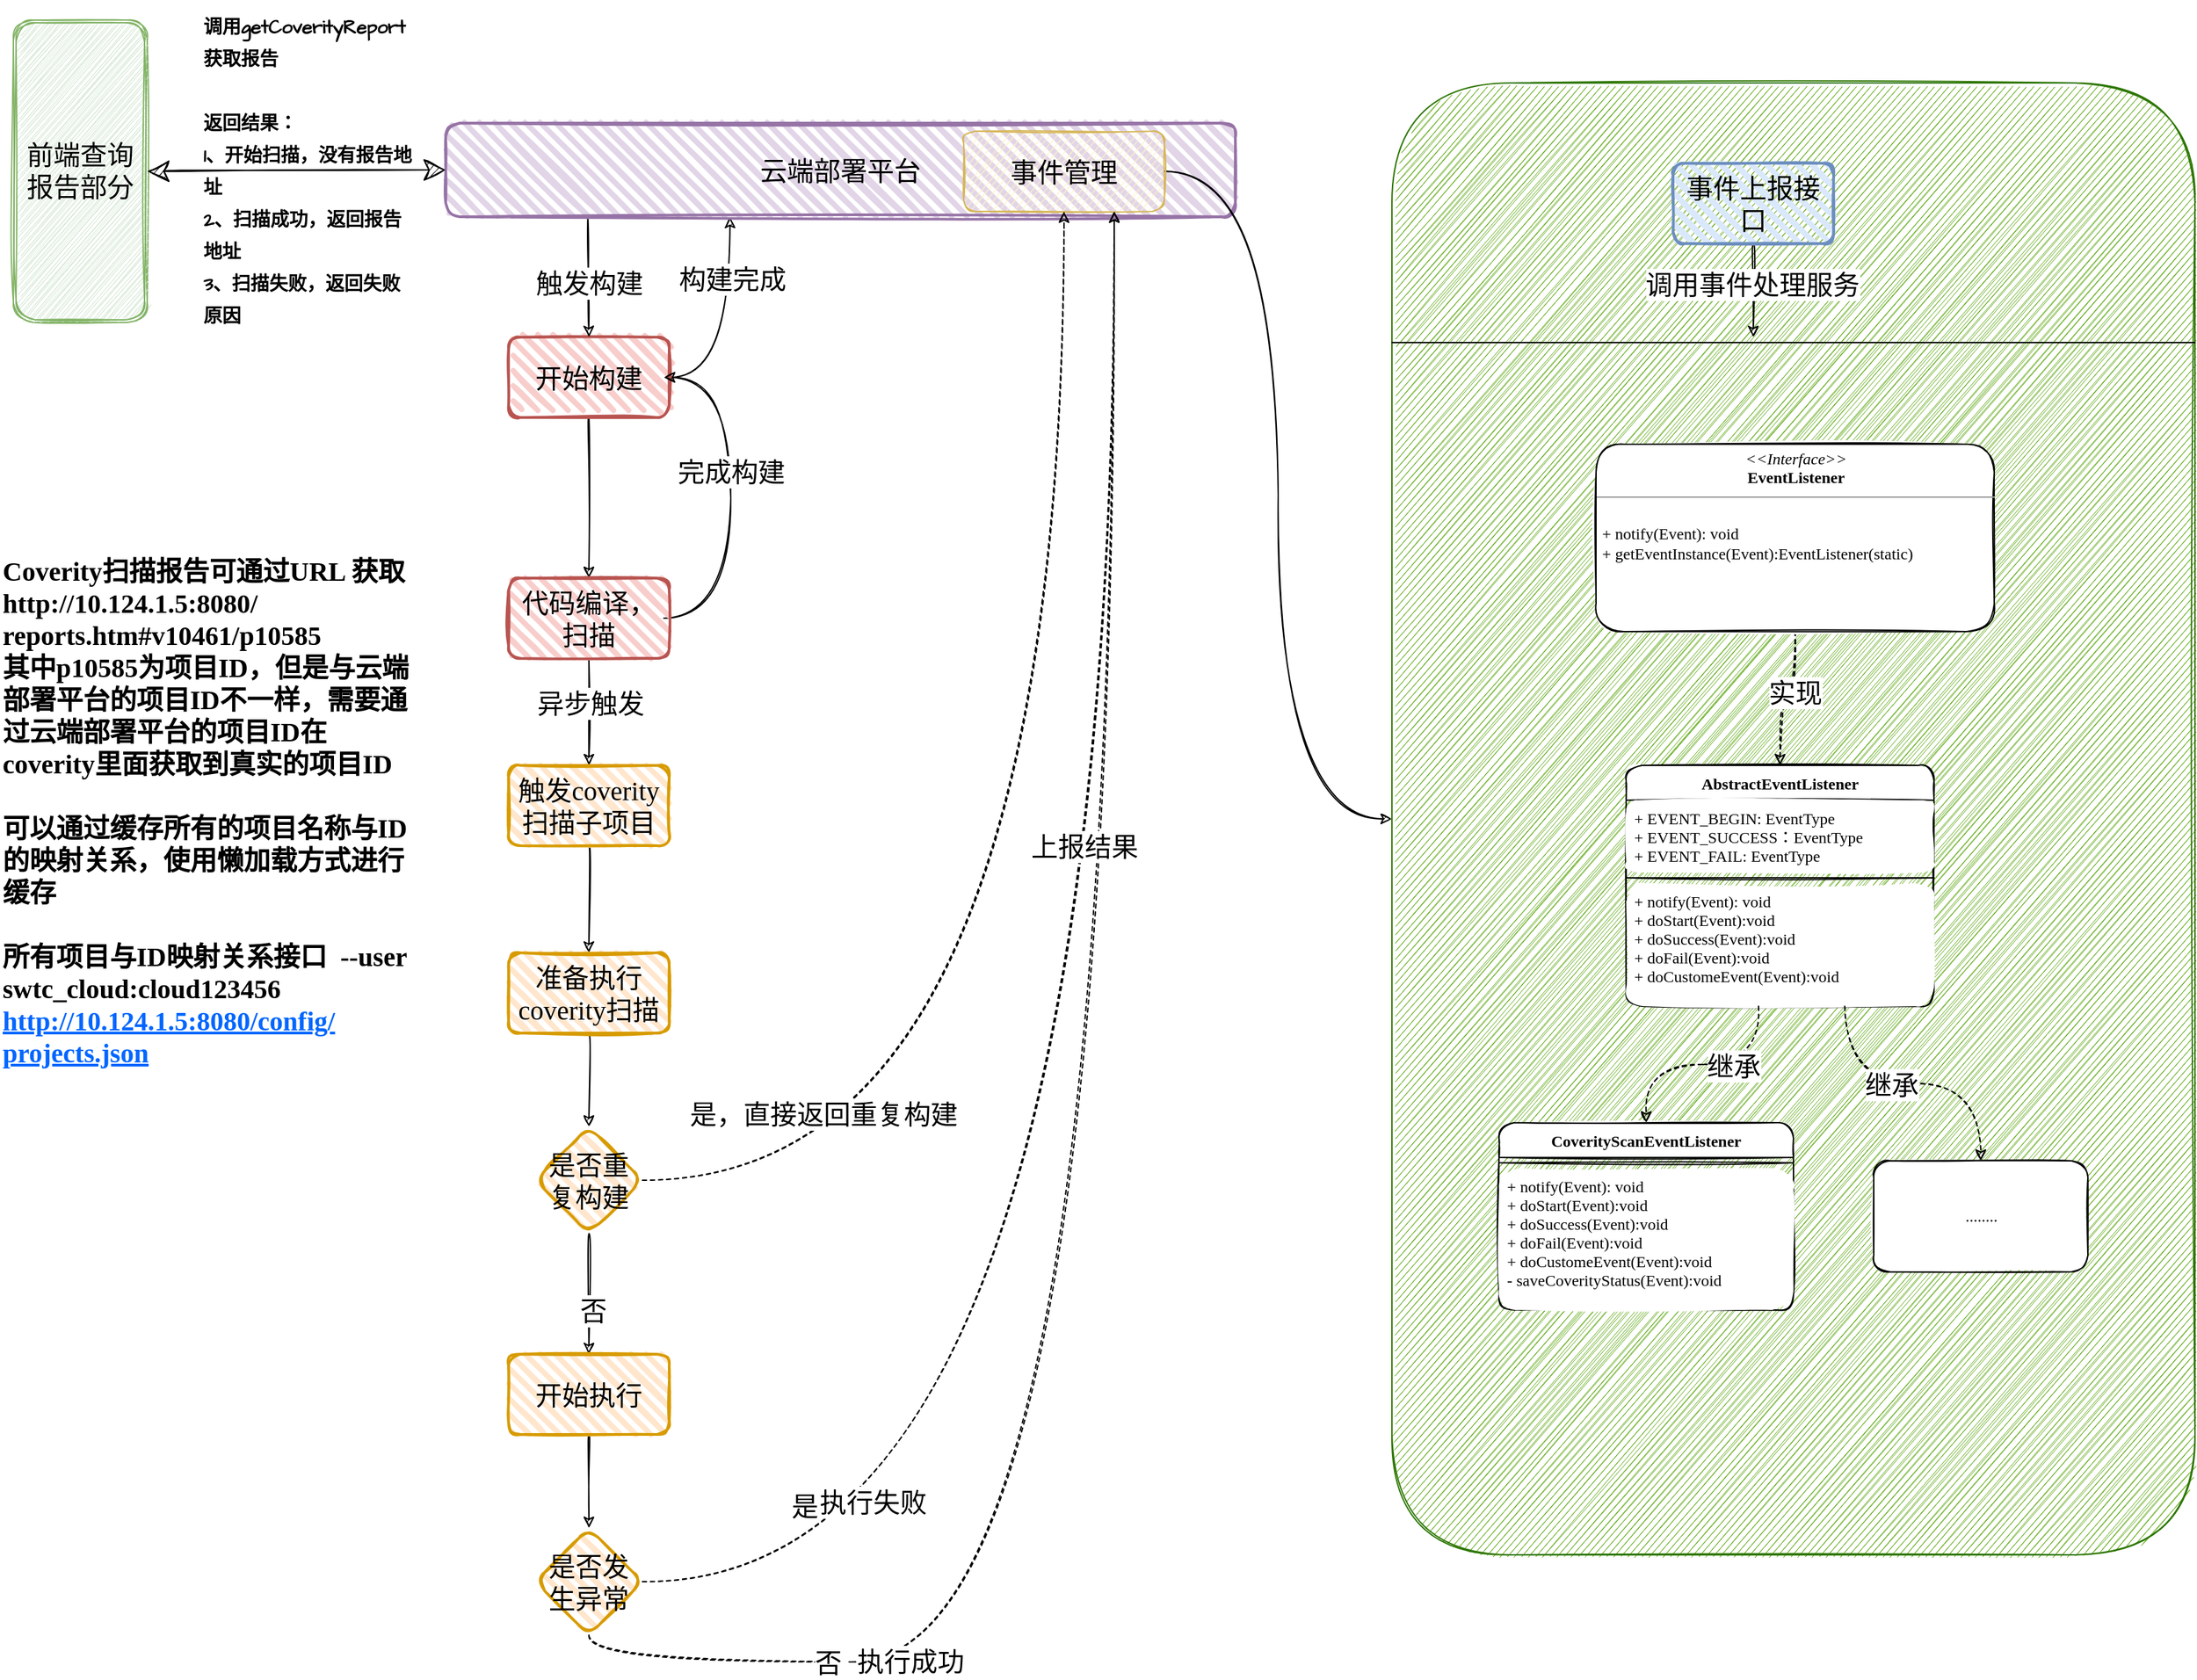<mxfile version="20.2.4" type="github">
  <diagram id="gDYkzvTyDBVPJkNko_rk" name="第 1 页">
    <mxGraphModel dx="3410" dy="1298" grid="1" gridSize="10" guides="1" tooltips="1" connect="1" arrows="1" fold="1" page="1" pageScale="1" pageWidth="827" pageHeight="1169" math="0" shadow="0">
      <root>
        <mxCell id="0" />
        <mxCell id="1" parent="0" />
        <mxCell id="RvMpkgv8Pfe3NWQdaYyJ-1" value="Coverity扫描报告可通过URL 获取&lt;br style=&quot;font-size: 20px;&quot;&gt;http://10.124.1.5:8080/&lt;br style=&quot;font-size: 20px;&quot;&gt;reports.htm#v10461/p10585&lt;br style=&quot;font-size: 20px;&quot;&gt;其中p10585为项目ID，但是与云端部署平台的项目ID不一样，需要通过云端部署平台的项目ID在coverity里面获取到真实的项目ID&lt;br style=&quot;font-size: 20px;&quot;&gt;&lt;br style=&quot;font-size: 20px;&quot;&gt;可以通过缓存所有的项目名称与ID的映射关系，使用懒加载方式进行缓存&lt;br style=&quot;font-size: 20px;&quot;&gt;&lt;br style=&quot;font-size: 20px;&quot;&gt;所有项目与ID映射关系接口&amp;nbsp;&amp;nbsp;--user swtc_cloud:cloud123456&lt;br style=&quot;font-size: 20px;&quot;&gt;&lt;a style=&quot;margin: 0px; padding: 0px; box-sizing: border-box; background-color: rgb(255, 255, 255); font-size: 20px; color: rgb(0, 102, 255);&quot; target=&quot;_blank&quot;&gt;http://10.124.1.5:8080/config/&lt;br style=&quot;font-size: 20px;&quot;&gt;projects.json&lt;br style=&quot;font-size: 20px;&quot;&gt;&lt;br style=&quot;font-size: 20px;&quot;&gt;&lt;/a&gt;" style="text;html=1;strokeColor=none;fillColor=none;align=left;verticalAlign=middle;rounded=1;fontFamily=Comic Sans MS;sketch=1;fontSize=20;whiteSpace=wrap;fontStyle=1" vertex="1" parent="1">
          <mxGeometry x="-200" y="455.5" width="310" height="500" as="geometry" />
        </mxCell>
        <mxCell id="RvMpkgv8Pfe3NWQdaYyJ-4" value="" style="edgeStyle=orthogonalEdgeStyle;rounded=1;orthogonalLoop=1;jettySize=auto;html=1;fontFamily=Comic Sans MS;sketch=1;curved=1;fontSize=20;" edge="1" parent="1" source="RvMpkgv8Pfe3NWQdaYyJ-2" target="RvMpkgv8Pfe3NWQdaYyJ-3">
          <mxGeometry relative="1" as="geometry" />
        </mxCell>
        <mxCell id="RvMpkgv8Pfe3NWQdaYyJ-15" style="edgeStyle=orthogonalEdgeStyle;rounded=1;orthogonalLoop=1;jettySize=auto;html=1;exitX=1;exitY=0.5;exitDx=0;exitDy=0;entryX=0.36;entryY=1;entryDx=0;entryDy=0;entryPerimeter=0;fontFamily=Comic Sans MS;sketch=1;curved=1;fontSize=20;" edge="1" parent="1" source="RvMpkgv8Pfe3NWQdaYyJ-2" target="RvMpkgv8Pfe3NWQdaYyJ-11">
          <mxGeometry relative="1" as="geometry" />
        </mxCell>
        <mxCell id="RvMpkgv8Pfe3NWQdaYyJ-16" value="构建完成" style="edgeLabel;html=1;align=center;verticalAlign=middle;resizable=0;points=[];fontFamily=Comic Sans MS;rounded=1;sketch=1;fontSize=20;" vertex="1" connectable="0" parent="RvMpkgv8Pfe3NWQdaYyJ-15">
          <mxGeometry x="0.444" y="-1" relative="1" as="geometry">
            <mxPoint as="offset" />
          </mxGeometry>
        </mxCell>
        <mxCell id="RvMpkgv8Pfe3NWQdaYyJ-2" value="开始构建" style="rounded=1;whiteSpace=wrap;html=1;strokeWidth=2;fillWeight=4;hachureGap=8;hachureAngle=45;fillColor=#f8cecc;sketch=1;strokeColor=#b85450;fontFamily=Comic Sans MS;fontSize=20;" vertex="1" parent="1">
          <mxGeometry x="180" y="340" width="120" height="60" as="geometry" />
        </mxCell>
        <mxCell id="RvMpkgv8Pfe3NWQdaYyJ-6" value="" style="edgeStyle=orthogonalEdgeStyle;rounded=1;orthogonalLoop=1;jettySize=auto;html=1;fontFamily=Comic Sans MS;sketch=1;curved=1;fontSize=20;" edge="1" parent="1" source="RvMpkgv8Pfe3NWQdaYyJ-3" target="RvMpkgv8Pfe3NWQdaYyJ-5">
          <mxGeometry relative="1" as="geometry">
            <Array as="points">
              <mxPoint x="240" y="610" />
              <mxPoint x="240" y="610" />
            </Array>
          </mxGeometry>
        </mxCell>
        <mxCell id="RvMpkgv8Pfe3NWQdaYyJ-41" value="异步触发" style="edgeLabel;html=1;align=center;verticalAlign=middle;resizable=0;points=[];fontFamily=Comic Sans MS;rounded=1;sketch=1;fontSize=20;" vertex="1" connectable="0" parent="RvMpkgv8Pfe3NWQdaYyJ-6">
          <mxGeometry x="-0.176" y="1" relative="1" as="geometry">
            <mxPoint as="offset" />
          </mxGeometry>
        </mxCell>
        <mxCell id="RvMpkgv8Pfe3NWQdaYyJ-7" style="edgeStyle=orthogonalEdgeStyle;rounded=1;orthogonalLoop=1;jettySize=auto;html=1;exitX=1;exitY=0.5;exitDx=0;exitDy=0;entryX=1;entryY=0.5;entryDx=0;entryDy=0;fontFamily=Comic Sans MS;sketch=1;curved=1;fontSize=20;" edge="1" parent="1">
          <mxGeometry relative="1" as="geometry">
            <mxPoint x="296" y="550" as="sourcePoint" />
            <mxPoint x="296" y="370" as="targetPoint" />
            <Array as="points">
              <mxPoint x="346" y="550" />
              <mxPoint x="346" y="370" />
            </Array>
          </mxGeometry>
        </mxCell>
        <mxCell id="RvMpkgv8Pfe3NWQdaYyJ-8" value="完成构建" style="edgeLabel;html=1;align=center;verticalAlign=middle;resizable=0;points=[];fontFamily=Comic Sans MS;rounded=1;sketch=1;fontSize=20;" vertex="1" connectable="0" parent="RvMpkgv8Pfe3NWQdaYyJ-7">
          <mxGeometry x="0.144" relative="1" as="geometry">
            <mxPoint as="offset" />
          </mxGeometry>
        </mxCell>
        <mxCell id="RvMpkgv8Pfe3NWQdaYyJ-3" value="代码编译，扫描" style="rounded=1;whiteSpace=wrap;html=1;strokeWidth=2;fillWeight=4;hachureGap=8;hachureAngle=45;fillColor=#f8cecc;sketch=1;strokeColor=#b85450;fontFamily=Comic Sans MS;fontSize=20;" vertex="1" parent="1">
          <mxGeometry x="180" y="520" width="120" height="60" as="geometry" />
        </mxCell>
        <mxCell id="RvMpkgv8Pfe3NWQdaYyJ-19" value="" style="edgeStyle=orthogonalEdgeStyle;rounded=1;orthogonalLoop=1;jettySize=auto;html=1;fontFamily=Comic Sans MS;sketch=1;curved=1;fontSize=20;" edge="1" parent="1" source="RvMpkgv8Pfe3NWQdaYyJ-5" target="RvMpkgv8Pfe3NWQdaYyJ-18">
          <mxGeometry relative="1" as="geometry" />
        </mxCell>
        <mxCell id="RvMpkgv8Pfe3NWQdaYyJ-5" value="触发coverity扫描子项目" style="whiteSpace=wrap;html=1;fillColor=#ffe6cc;strokeColor=#d79b00;rounded=1;strokeWidth=2;fillWeight=4;hachureGap=8;hachureAngle=45;sketch=1;fontFamily=Comic Sans MS;fontSize=20;" vertex="1" parent="1">
          <mxGeometry x="180" y="660" width="120" height="60" as="geometry" />
        </mxCell>
        <mxCell id="RvMpkgv8Pfe3NWQdaYyJ-13" style="edgeStyle=orthogonalEdgeStyle;rounded=1;orthogonalLoop=1;jettySize=auto;html=1;exitX=0.18;exitY=1;exitDx=0;exitDy=0;exitPerimeter=0;entryX=0.5;entryY=0;entryDx=0;entryDy=0;fontFamily=Comic Sans MS;sketch=1;curved=1;fontSize=20;" edge="1" parent="1" source="RvMpkgv8Pfe3NWQdaYyJ-11" target="RvMpkgv8Pfe3NWQdaYyJ-2">
          <mxGeometry relative="1" as="geometry" />
        </mxCell>
        <mxCell id="RvMpkgv8Pfe3NWQdaYyJ-14" value="触发构建" style="edgeLabel;html=1;align=center;verticalAlign=middle;resizable=0;points=[];fontFamily=Comic Sans MS;rounded=1;sketch=1;fontSize=20;" vertex="1" connectable="0" parent="RvMpkgv8Pfe3NWQdaYyJ-13">
          <mxGeometry x="0.091" relative="1" as="geometry">
            <mxPoint as="offset" />
          </mxGeometry>
        </mxCell>
        <mxCell id="RvMpkgv8Pfe3NWQdaYyJ-11" value="云端部署平台" style="rounded=1;whiteSpace=wrap;html=1;strokeWidth=2;fillWeight=4;hachureGap=8;hachureAngle=45;fillColor=#e1d5e7;sketch=1;strokeColor=#9673a6;points=[[0,0,0,0,0],[0,0.26,0,0,0],[0,0.5,0,0,0],[0,0.74,0,0,0],[0,1,0,0,0],[0.09,1,0,0,0],[0.18,1,0,0,0],[0.25,0,0,0,0],[0.25,1,0,0,0],[0.27,1,0,0,0],[0.36,1,0,0,0],[0.45,1,0,0,0],[0.5,0,0,0,0],[0.5,1,0,0,0],[0.55,1,0,0,0],[0.64,1,0,0,0],[0.73,1,0,0,0],[0.75,0,0,0,0],[0.75,1,0,0,0],[0.82,1,0,0,0],[0.91,1,0,0,0],[1,0,0,0,0],[1,0.26,0,0,0],[1,0.5,0,0,0],[1,0.76,0,0,0],[1,1,0,0,0]];fontFamily=Comic Sans MS;fontSize=20;" vertex="1" parent="1">
          <mxGeometry x="133" y="180" width="590" height="70" as="geometry" />
        </mxCell>
        <mxCell id="RvMpkgv8Pfe3NWQdaYyJ-64" style="edgeStyle=orthogonalEdgeStyle;rounded=1;orthogonalLoop=1;jettySize=auto;html=1;exitX=1;exitY=0.5;exitDx=0;exitDy=0;entryX=0;entryY=0.5;entryDx=0;entryDy=0;fontFamily=Comic Sans MS;sketch=1;curved=1;" edge="1" parent="1" source="RvMpkgv8Pfe3NWQdaYyJ-17" target="RvMpkgv8Pfe3NWQdaYyJ-43">
          <mxGeometry relative="1" as="geometry" />
        </mxCell>
        <mxCell id="RvMpkgv8Pfe3NWQdaYyJ-17" value="事件管理" style="rounded=1;whiteSpace=wrap;html=1;fillColor=#fff2cc;strokeColor=#d6b656;fontFamily=Comic Sans MS;sketch=1;fontSize=20;" vertex="1" parent="1">
          <mxGeometry x="520" y="186" width="150" height="60" as="geometry" />
        </mxCell>
        <mxCell id="RvMpkgv8Pfe3NWQdaYyJ-21" value="" style="edgeStyle=orthogonalEdgeStyle;rounded=1;orthogonalLoop=1;jettySize=auto;html=1;fontFamily=Comic Sans MS;sketch=1;curved=1;fontSize=20;" edge="1" parent="1" source="RvMpkgv8Pfe3NWQdaYyJ-18" target="RvMpkgv8Pfe3NWQdaYyJ-20">
          <mxGeometry relative="1" as="geometry" />
        </mxCell>
        <mxCell id="RvMpkgv8Pfe3NWQdaYyJ-18" value="准备执行coverity扫描" style="whiteSpace=wrap;html=1;fillColor=#ffe6cc;strokeColor=#d79b00;rounded=1;strokeWidth=2;fillWeight=4;hachureGap=8;hachureAngle=45;sketch=1;fontFamily=Comic Sans MS;fontSize=20;" vertex="1" parent="1">
          <mxGeometry x="180" y="800" width="120" height="60" as="geometry" />
        </mxCell>
        <mxCell id="RvMpkgv8Pfe3NWQdaYyJ-23" value="" style="edgeStyle=orthogonalEdgeStyle;rounded=1;orthogonalLoop=1;jettySize=auto;html=1;fontFamily=Comic Sans MS;sketch=1;curved=1;fontSize=20;" edge="1" parent="1" source="RvMpkgv8Pfe3NWQdaYyJ-20" target="RvMpkgv8Pfe3NWQdaYyJ-22">
          <mxGeometry relative="1" as="geometry" />
        </mxCell>
        <mxCell id="RvMpkgv8Pfe3NWQdaYyJ-40" value="否" style="edgeLabel;html=1;align=center;verticalAlign=middle;resizable=0;points=[];fontFamily=Comic Sans MS;rounded=1;sketch=1;fontSize=20;" vertex="1" connectable="0" parent="RvMpkgv8Pfe3NWQdaYyJ-23">
          <mxGeometry x="0.253" y="3" relative="1" as="geometry">
            <mxPoint as="offset" />
          </mxGeometry>
        </mxCell>
        <mxCell id="RvMpkgv8Pfe3NWQdaYyJ-29" style="edgeStyle=orthogonalEdgeStyle;rounded=1;orthogonalLoop=1;jettySize=auto;html=1;exitX=1;exitY=0.5;exitDx=0;exitDy=0;dashed=1;fontFamily=Comic Sans MS;sketch=1;curved=1;fontSize=20;" edge="1" parent="1" source="RvMpkgv8Pfe3NWQdaYyJ-20" target="RvMpkgv8Pfe3NWQdaYyJ-17">
          <mxGeometry relative="1" as="geometry" />
        </mxCell>
        <mxCell id="RvMpkgv8Pfe3NWQdaYyJ-39" value="是，直接返回重复构建" style="edgeLabel;html=1;align=center;verticalAlign=middle;resizable=0;points=[];fontFamily=Comic Sans MS;rounded=1;sketch=1;fontSize=20;" vertex="1" connectable="0" parent="RvMpkgv8Pfe3NWQdaYyJ-29">
          <mxGeometry x="-0.737" y="4" relative="1" as="geometry">
            <mxPoint x="-2" y="-46" as="offset" />
          </mxGeometry>
        </mxCell>
        <mxCell id="RvMpkgv8Pfe3NWQdaYyJ-20" value="是否重复构建" style="rhombus;whiteSpace=wrap;html=1;fillColor=#ffe6cc;strokeColor=#d79b00;rounded=1;strokeWidth=2;fillWeight=4;hachureGap=8;hachureAngle=45;sketch=1;fontFamily=Comic Sans MS;fontSize=20;" vertex="1" parent="1">
          <mxGeometry x="200" y="930" width="80" height="80" as="geometry" />
        </mxCell>
        <mxCell id="RvMpkgv8Pfe3NWQdaYyJ-27" value="" style="edgeStyle=orthogonalEdgeStyle;rounded=1;orthogonalLoop=1;jettySize=auto;html=1;fontFamily=Comic Sans MS;sketch=1;curved=1;fontSize=20;" edge="1" parent="1" source="RvMpkgv8Pfe3NWQdaYyJ-22" target="RvMpkgv8Pfe3NWQdaYyJ-26">
          <mxGeometry relative="1" as="geometry" />
        </mxCell>
        <mxCell id="RvMpkgv8Pfe3NWQdaYyJ-22" value="开始执行" style="whiteSpace=wrap;html=1;fillColor=#ffe6cc;strokeColor=#d79b00;rounded=1;strokeWidth=2;fillWeight=4;hachureGap=8;hachureAngle=45;sketch=1;fontFamily=Comic Sans MS;fontSize=20;" vertex="1" parent="1">
          <mxGeometry x="180" y="1100" width="120" height="60" as="geometry" />
        </mxCell>
        <mxCell id="RvMpkgv8Pfe3NWQdaYyJ-28" style="edgeStyle=orthogonalEdgeStyle;rounded=1;orthogonalLoop=1;jettySize=auto;html=1;exitX=1;exitY=0.5;exitDx=0;exitDy=0;entryX=0.75;entryY=1;entryDx=0;entryDy=0;dashed=1;fontFamily=Comic Sans MS;sketch=1;curved=1;" edge="1" parent="1" source="RvMpkgv8Pfe3NWQdaYyJ-26" target="RvMpkgv8Pfe3NWQdaYyJ-17">
          <mxGeometry relative="1" as="geometry" />
        </mxCell>
        <mxCell id="RvMpkgv8Pfe3NWQdaYyJ-34" value="是" style="edgeLabel;html=1;align=center;verticalAlign=middle;resizable=0;points=[];fontFamily=Comic Sans MS;rounded=1;sketch=1;fontSize=20;" vertex="1" connectable="0" parent="RvMpkgv8Pfe3NWQdaYyJ-28">
          <mxGeometry x="-0.796" y="1" relative="1" as="geometry">
            <mxPoint x="-20" y="-56" as="offset" />
          </mxGeometry>
        </mxCell>
        <mxCell id="RvMpkgv8Pfe3NWQdaYyJ-37" value="执行失败" style="edgeLabel;html=1;align=center;verticalAlign=middle;resizable=0;points=[];fontFamily=Comic Sans MS;rounded=1;sketch=1;fontSize=20;" vertex="1" connectable="0" parent="RvMpkgv8Pfe3NWQdaYyJ-28">
          <mxGeometry x="-0.721" y="4" relative="1" as="geometry">
            <mxPoint x="-20" y="-56" as="offset" />
          </mxGeometry>
        </mxCell>
        <mxCell id="RvMpkgv8Pfe3NWQdaYyJ-33" style="edgeStyle=orthogonalEdgeStyle;rounded=1;orthogonalLoop=1;jettySize=auto;html=1;exitX=0.5;exitY=1;exitDx=0;exitDy=0;entryX=0.75;entryY=1;entryDx=0;entryDy=0;dashed=1;fontFamily=Comic Sans MS;sketch=1;curved=1;" edge="1" parent="1" source="RvMpkgv8Pfe3NWQdaYyJ-26" target="RvMpkgv8Pfe3NWQdaYyJ-17">
          <mxGeometry relative="1" as="geometry" />
        </mxCell>
        <mxCell id="RvMpkgv8Pfe3NWQdaYyJ-35" value="否&amp;nbsp;" style="edgeLabel;html=1;align=center;verticalAlign=middle;resizable=0;points=[];fontFamily=Comic Sans MS;rounded=1;sketch=1;fontSize=20;" vertex="1" connectable="0" parent="RvMpkgv8Pfe3NWQdaYyJ-33">
          <mxGeometry x="-0.732" relative="1" as="geometry">
            <mxPoint as="offset" />
          </mxGeometry>
        </mxCell>
        <mxCell id="RvMpkgv8Pfe3NWQdaYyJ-36" value="上报结果" style="edgeLabel;html=1;align=center;verticalAlign=middle;resizable=0;points=[];fontFamily=Comic Sans MS;rounded=1;sketch=1;fontSize=20;" vertex="1" connectable="0" parent="RvMpkgv8Pfe3NWQdaYyJ-33">
          <mxGeometry x="-0.028" relative="1" as="geometry">
            <mxPoint x="-23" y="-295" as="offset" />
          </mxGeometry>
        </mxCell>
        <mxCell id="RvMpkgv8Pfe3NWQdaYyJ-38" value="执行成功" style="edgeLabel;html=1;align=center;verticalAlign=middle;resizable=0;points=[];fontFamily=Comic Sans MS;rounded=1;sketch=1;fontSize=20;" vertex="1" connectable="0" parent="RvMpkgv8Pfe3NWQdaYyJ-33">
          <mxGeometry x="-0.653" y="1" relative="1" as="geometry">
            <mxPoint as="offset" />
          </mxGeometry>
        </mxCell>
        <mxCell id="RvMpkgv8Pfe3NWQdaYyJ-26" value="是否发生异常" style="rhombus;whiteSpace=wrap;html=1;fillColor=#ffe6cc;strokeColor=#d79b00;rounded=1;strokeWidth=2;fillWeight=4;hachureGap=8;hachureAngle=45;sketch=1;fontFamily=Comic Sans MS;fontSize=20;" vertex="1" parent="1">
          <mxGeometry x="200" y="1230" width="80" height="80" as="geometry" />
        </mxCell>
        <mxCell id="RvMpkgv8Pfe3NWQdaYyJ-43" value="" style="rounded=1;whiteSpace=wrap;html=1;fontFamily=Comic Sans MS;sketch=1;fillColor=#60a917;fontColor=#ffffff;strokeColor=#2D7600;" vertex="1" parent="1">
          <mxGeometry x="840" y="150" width="600" height="1100" as="geometry" />
        </mxCell>
        <mxCell id="RvMpkgv8Pfe3NWQdaYyJ-67" style="edgeStyle=orthogonalEdgeStyle;rounded=1;orthogonalLoop=1;jettySize=auto;html=1;exitX=0.5;exitY=1;exitDx=0;exitDy=0;entryX=0.45;entryY=0;entryDx=0;entryDy=0;entryPerimeter=0;fontFamily=Comic Sans MS;sketch=1;curved=1;" edge="1" parent="1" source="RvMpkgv8Pfe3NWQdaYyJ-44" target="RvMpkgv8Pfe3NWQdaYyJ-63">
          <mxGeometry relative="1" as="geometry" />
        </mxCell>
        <mxCell id="RvMpkgv8Pfe3NWQdaYyJ-68" value="调用事件处理服务" style="edgeLabel;html=1;align=center;verticalAlign=middle;resizable=0;points=[];fontFamily=Comic Sans MS;rounded=1;sketch=1;fontSize=20;" vertex="1" connectable="0" parent="RvMpkgv8Pfe3NWQdaYyJ-67">
          <mxGeometry x="-0.161" y="-1" relative="1" as="geometry">
            <mxPoint as="offset" />
          </mxGeometry>
        </mxCell>
        <mxCell id="RvMpkgv8Pfe3NWQdaYyJ-44" value="事件上报接口" style="rounded=1;whiteSpace=wrap;html=1;strokeWidth=2;fillWeight=4;hachureGap=8;hachureAngle=45;fillColor=#dae8fc;sketch=1;strokeColor=#6c8ebf;fontFamily=Comic Sans MS;fontSize=20;" vertex="1" parent="1">
          <mxGeometry x="1050" y="210" width="120" height="60" as="geometry" />
        </mxCell>
        <mxCell id="RvMpkgv8Pfe3NWQdaYyJ-46" value="AbstractEventListener" style="swimlane;fontStyle=1;align=center;verticalAlign=top;childLayout=stackLayout;horizontal=1;startSize=26;horizontalStack=0;resizeParent=1;resizeParentMax=0;resizeLast=0;collapsible=1;marginBottom=0;fontFamily=Comic Sans MS;rounded=1;sketch=1;" vertex="1" parent="1">
          <mxGeometry x="1015" y="660" width="230" height="180" as="geometry" />
        </mxCell>
        <mxCell id="RvMpkgv8Pfe3NWQdaYyJ-47" value="+ EVENT_BEGIN: EventType&#xa;+ EVENT_SUCCESS：EventType&#xa;+ EVENT_FAIL: EventType&#xa;" style="text;align=left;verticalAlign=top;spacingLeft=4;spacingRight=4;overflow=hidden;rotatable=0;points=[[0,0.5],[1,0.5]];portConstraint=eastwest;fontFamily=Comic Sans MS;rounded=1;sketch=1;fillColor=default;" vertex="1" parent="RvMpkgv8Pfe3NWQdaYyJ-46">
          <mxGeometry y="26" width="230" height="54" as="geometry" />
        </mxCell>
        <mxCell id="RvMpkgv8Pfe3NWQdaYyJ-48" value="" style="line;strokeWidth=1;align=left;verticalAlign=middle;spacingTop=-1;spacingLeft=3;spacingRight=3;rotatable=0;labelPosition=right;points=[];portConstraint=eastwest;fontFamily=Comic Sans MS;rounded=1;sketch=1;" vertex="1" parent="RvMpkgv8Pfe3NWQdaYyJ-46">
          <mxGeometry y="80" width="230" height="8" as="geometry" />
        </mxCell>
        <mxCell id="RvMpkgv8Pfe3NWQdaYyJ-49" value="+ notify(Event): void&#xa;+ doStart(Event):void&#xa;+ doSuccess(Event):void&#xa;+ doFail(Event):void&#xa;+ doCustomeEvent(Event):void" style="text;align=left;verticalAlign=top;spacingLeft=4;spacingRight=4;overflow=hidden;rotatable=0;points=[[0,0.5,0,0,0],[0.14,1,0,0,0],[0.29,1,0,0,0],[0.43,1,0,0,0],[0.57,1,0,0,0],[0.71,1,0,0,0],[0.86,1,0,0,0],[1,0.5,0,0,0]];portConstraint=eastwest;fontFamily=Comic Sans MS;rounded=1;sketch=1;fillColor=default;" vertex="1" parent="RvMpkgv8Pfe3NWQdaYyJ-46">
          <mxGeometry y="88" width="230" height="92" as="geometry" />
        </mxCell>
        <mxCell id="RvMpkgv8Pfe3NWQdaYyJ-52" style="edgeStyle=orthogonalEdgeStyle;rounded=1;orthogonalLoop=1;jettySize=auto;html=1;exitX=0.5;exitY=1;exitDx=0;exitDy=0;entryX=0.5;entryY=0;entryDx=0;entryDy=0;dashed=1;fontFamily=Comic Sans MS;sketch=1;curved=1;" edge="1" parent="1" source="RvMpkgv8Pfe3NWQdaYyJ-50" target="RvMpkgv8Pfe3NWQdaYyJ-46">
          <mxGeometry relative="1" as="geometry" />
        </mxCell>
        <mxCell id="RvMpkgv8Pfe3NWQdaYyJ-53" value="实现" style="edgeLabel;html=1;align=center;verticalAlign=middle;resizable=0;points=[];fontFamily=Comic Sans MS;rounded=1;sketch=1;fontSize=20;" vertex="1" connectable="0" parent="RvMpkgv8Pfe3NWQdaYyJ-52">
          <mxGeometry x="-0.193" y="-1" relative="1" as="geometry">
            <mxPoint as="offset" />
          </mxGeometry>
        </mxCell>
        <mxCell id="RvMpkgv8Pfe3NWQdaYyJ-50" value="&lt;p style=&quot;margin:0px;margin-top:4px;text-align:center;&quot;&gt;&lt;i&gt;&amp;lt;&amp;lt;Interface&amp;gt;&amp;gt;&lt;/i&gt;&lt;br&gt;&lt;b&gt;EventListener&lt;/b&gt;&lt;/p&gt;&lt;hr size=&quot;1&quot;&gt;&lt;p style=&quot;margin:0px;margin-left:4px;&quot;&gt;&lt;br&gt;&lt;/p&gt;&lt;p style=&quot;margin:0px;margin-left:4px;&quot;&gt;+ notify(Event): void&lt;/p&gt;&lt;p style=&quot;margin:0px;margin-left:4px;&quot;&gt;+ getEventInstance(Event):EventListener(static)&lt;br&gt;&lt;br&gt;&lt;/p&gt;" style="verticalAlign=top;align=left;overflow=fill;fontSize=12;fontFamily=Comic Sans MS;html=1;rounded=1;sketch=1;" vertex="1" parent="1">
          <mxGeometry x="992.5" y="420" width="297.5" height="140" as="geometry" />
        </mxCell>
        <mxCell id="RvMpkgv8Pfe3NWQdaYyJ-54" value="CoverityScanEventListener" style="swimlane;fontStyle=1;align=center;verticalAlign=top;childLayout=stackLayout;horizontal=1;startSize=26;horizontalStack=0;resizeParent=1;resizeParentMax=0;resizeLast=0;collapsible=1;marginBottom=0;fontFamily=Comic Sans MS;rounded=1;sketch=1;" vertex="1" parent="1">
          <mxGeometry x="920" y="927" width="220" height="140" as="geometry" />
        </mxCell>
        <mxCell id="RvMpkgv8Pfe3NWQdaYyJ-56" value="" style="line;strokeWidth=1;fillColor=default;align=left;verticalAlign=middle;spacingTop=-1;spacingLeft=3;spacingRight=3;rotatable=0;labelPosition=right;points=[];portConstraint=eastwest;fontFamily=Comic Sans MS;rounded=1;sketch=1;" vertex="1" parent="RvMpkgv8Pfe3NWQdaYyJ-54">
          <mxGeometry y="26" width="220" height="8" as="geometry" />
        </mxCell>
        <mxCell id="RvMpkgv8Pfe3NWQdaYyJ-57" value="+ notify(Event): void&#xa;+ doStart(Event):void&#xa;+ doSuccess(Event):void&#xa;+ doFail(Event):void&#xa;+ doCustomeEvent(Event):void&#xa;- saveCoverityStatus(Event):void" style="text;align=left;verticalAlign=top;spacingLeft=4;spacingRight=4;overflow=hidden;rotatable=0;points=[[0,0.5],[1,0.5]];portConstraint=eastwest;fontFamily=Comic Sans MS;rounded=1;sketch=1;fillColor=default;" vertex="1" parent="RvMpkgv8Pfe3NWQdaYyJ-54">
          <mxGeometry y="34" width="220" height="106" as="geometry" />
        </mxCell>
        <mxCell id="RvMpkgv8Pfe3NWQdaYyJ-58" style="edgeStyle=orthogonalEdgeStyle;rounded=1;orthogonalLoop=1;jettySize=auto;html=1;exitX=0.43;exitY=1;exitDx=0;exitDy=0;exitPerimeter=0;entryX=0.5;entryY=0;entryDx=0;entryDy=0;dashed=1;fontFamily=Comic Sans MS;sketch=1;curved=1;" edge="1" parent="1" source="RvMpkgv8Pfe3NWQdaYyJ-49" target="RvMpkgv8Pfe3NWQdaYyJ-54">
          <mxGeometry relative="1" as="geometry" />
        </mxCell>
        <mxCell id="RvMpkgv8Pfe3NWQdaYyJ-59" value="继承" style="edgeLabel;html=1;align=center;verticalAlign=middle;resizable=0;points=[];fontFamily=Comic Sans MS;rounded=1;sketch=1;fontSize=20;" vertex="1" connectable="0" parent="RvMpkgv8Pfe3NWQdaYyJ-58">
          <mxGeometry x="-0.263" relative="1" as="geometry">
            <mxPoint as="offset" />
          </mxGeometry>
        </mxCell>
        <mxCell id="RvMpkgv8Pfe3NWQdaYyJ-60" value="........" style="html=1;fontFamily=Comic Sans MS;rounded=1;sketch=1;" vertex="1" parent="1">
          <mxGeometry x="1200" y="955.5" width="160" height="83" as="geometry" />
        </mxCell>
        <mxCell id="RvMpkgv8Pfe3NWQdaYyJ-61" style="edgeStyle=orthogonalEdgeStyle;rounded=1;orthogonalLoop=1;jettySize=auto;html=1;exitX=0.71;exitY=1;exitDx=0;exitDy=0;exitPerimeter=0;entryX=0.5;entryY=0;entryDx=0;entryDy=0;dashed=1;fontFamily=Comic Sans MS;sketch=1;curved=1;" edge="1" parent="1" source="RvMpkgv8Pfe3NWQdaYyJ-49" target="RvMpkgv8Pfe3NWQdaYyJ-60">
          <mxGeometry relative="1" as="geometry" />
        </mxCell>
        <mxCell id="RvMpkgv8Pfe3NWQdaYyJ-62" value="继承" style="edgeLabel;html=1;align=center;verticalAlign=middle;resizable=0;points=[];fontFamily=Comic Sans MS;rounded=1;sketch=1;fontSize=20;" vertex="1" connectable="0" parent="RvMpkgv8Pfe3NWQdaYyJ-61">
          <mxGeometry x="-0.152" relative="1" as="geometry">
            <mxPoint as="offset" />
          </mxGeometry>
        </mxCell>
        <mxCell id="RvMpkgv8Pfe3NWQdaYyJ-63" value="" style="line;strokeWidth=1;fillColor=none;align=left;verticalAlign=middle;spacingTop=-1;spacingLeft=3;spacingRight=3;rotatable=0;labelPosition=right;points=[[0.09,0,0,0,0],[0.18,0,0,0,0],[0.27,0,0,0,0],[0.36,0,0,0,0],[0.45,0,0,0,0],[0.55,0,0,0,0],[0.64,0,0,0,0],[0.73,0,0,0,0],[0.82,0,0,0,0],[0.91,0,0,0,0]];portConstraint=eastwest;fontFamily=Comic Sans MS;rounded=1;sketch=1;" vertex="1" parent="1">
          <mxGeometry x="840" y="340" width="600" height="8" as="geometry" />
        </mxCell>
        <mxCell id="RvMpkgv8Pfe3NWQdaYyJ-69" value="前端查询报告部分" style="shape=ext;double=1;rounded=1;whiteSpace=wrap;html=1;sketch=1;hachureGap=4;fontFamily=Architects Daughter;fontSource=https%3A%2F%2Ffonts.googleapis.com%2Fcss%3Ffamily%3DArchitects%2BDaughter;fontSize=20;fillColor=#d5e8d4;strokeColor=#82b366;" vertex="1" parent="1">
          <mxGeometry x="-190" y="103" width="100" height="226" as="geometry" />
        </mxCell>
        <mxCell id="RvMpkgv8Pfe3NWQdaYyJ-70" value="" style="endArrow=classic;startArrow=classic;html=1;rounded=0;sketch=1;hachureGap=4;fontFamily=Architects Daughter;fontSource=https%3A%2F%2Ffonts.googleapis.com%2Fcss%3Ffamily%3DArchitects%2BDaughter;fontSize=16;startSize=14;endSize=14;sourcePerimeterSpacing=8;targetPerimeterSpacing=8;curved=1;exitX=1;exitY=0.5;exitDx=0;exitDy=0;entryX=0;entryY=0.5;entryDx=0;entryDy=0;entryPerimeter=0;" edge="1" parent="1" source="RvMpkgv8Pfe3NWQdaYyJ-69" target="RvMpkgv8Pfe3NWQdaYyJ-11">
          <mxGeometry width="50" height="50" relative="1" as="geometry">
            <mxPoint x="80" y="240" as="sourcePoint" />
            <mxPoint x="130" y="190" as="targetPoint" />
          </mxGeometry>
        </mxCell>
        <mxCell id="RvMpkgv8Pfe3NWQdaYyJ-71" value="&lt;font style=&quot;font-size: 14px;&quot;&gt;调用getCoverityReport获取报告&lt;br style=&quot;&quot;&gt;&lt;br style=&quot;&quot;&gt;返回结果：&lt;br style=&quot;&quot;&gt;1、开始扫描，没有报告地址&lt;br style=&quot;&quot;&gt;2、扫描成功，返回报告地址&lt;br style=&quot;&quot;&gt;3、扫描失败，返回失败原因&lt;/font&gt;" style="text;html=1;strokeColor=none;fillColor=none;align=left;verticalAlign=top;whiteSpace=wrap;rounded=0;sketch=1;hachureGap=4;fontFamily=Architects Daughter;fontSource=https%3A%2F%2Ffonts.googleapis.com%2Fcss%3Ffamily%3DArchitects%2BDaughter;fontSize=20;fontStyle=1" vertex="1" parent="1">
          <mxGeometry x="-50" y="88" width="160" height="260" as="geometry" />
        </mxCell>
      </root>
    </mxGraphModel>
  </diagram>
</mxfile>
